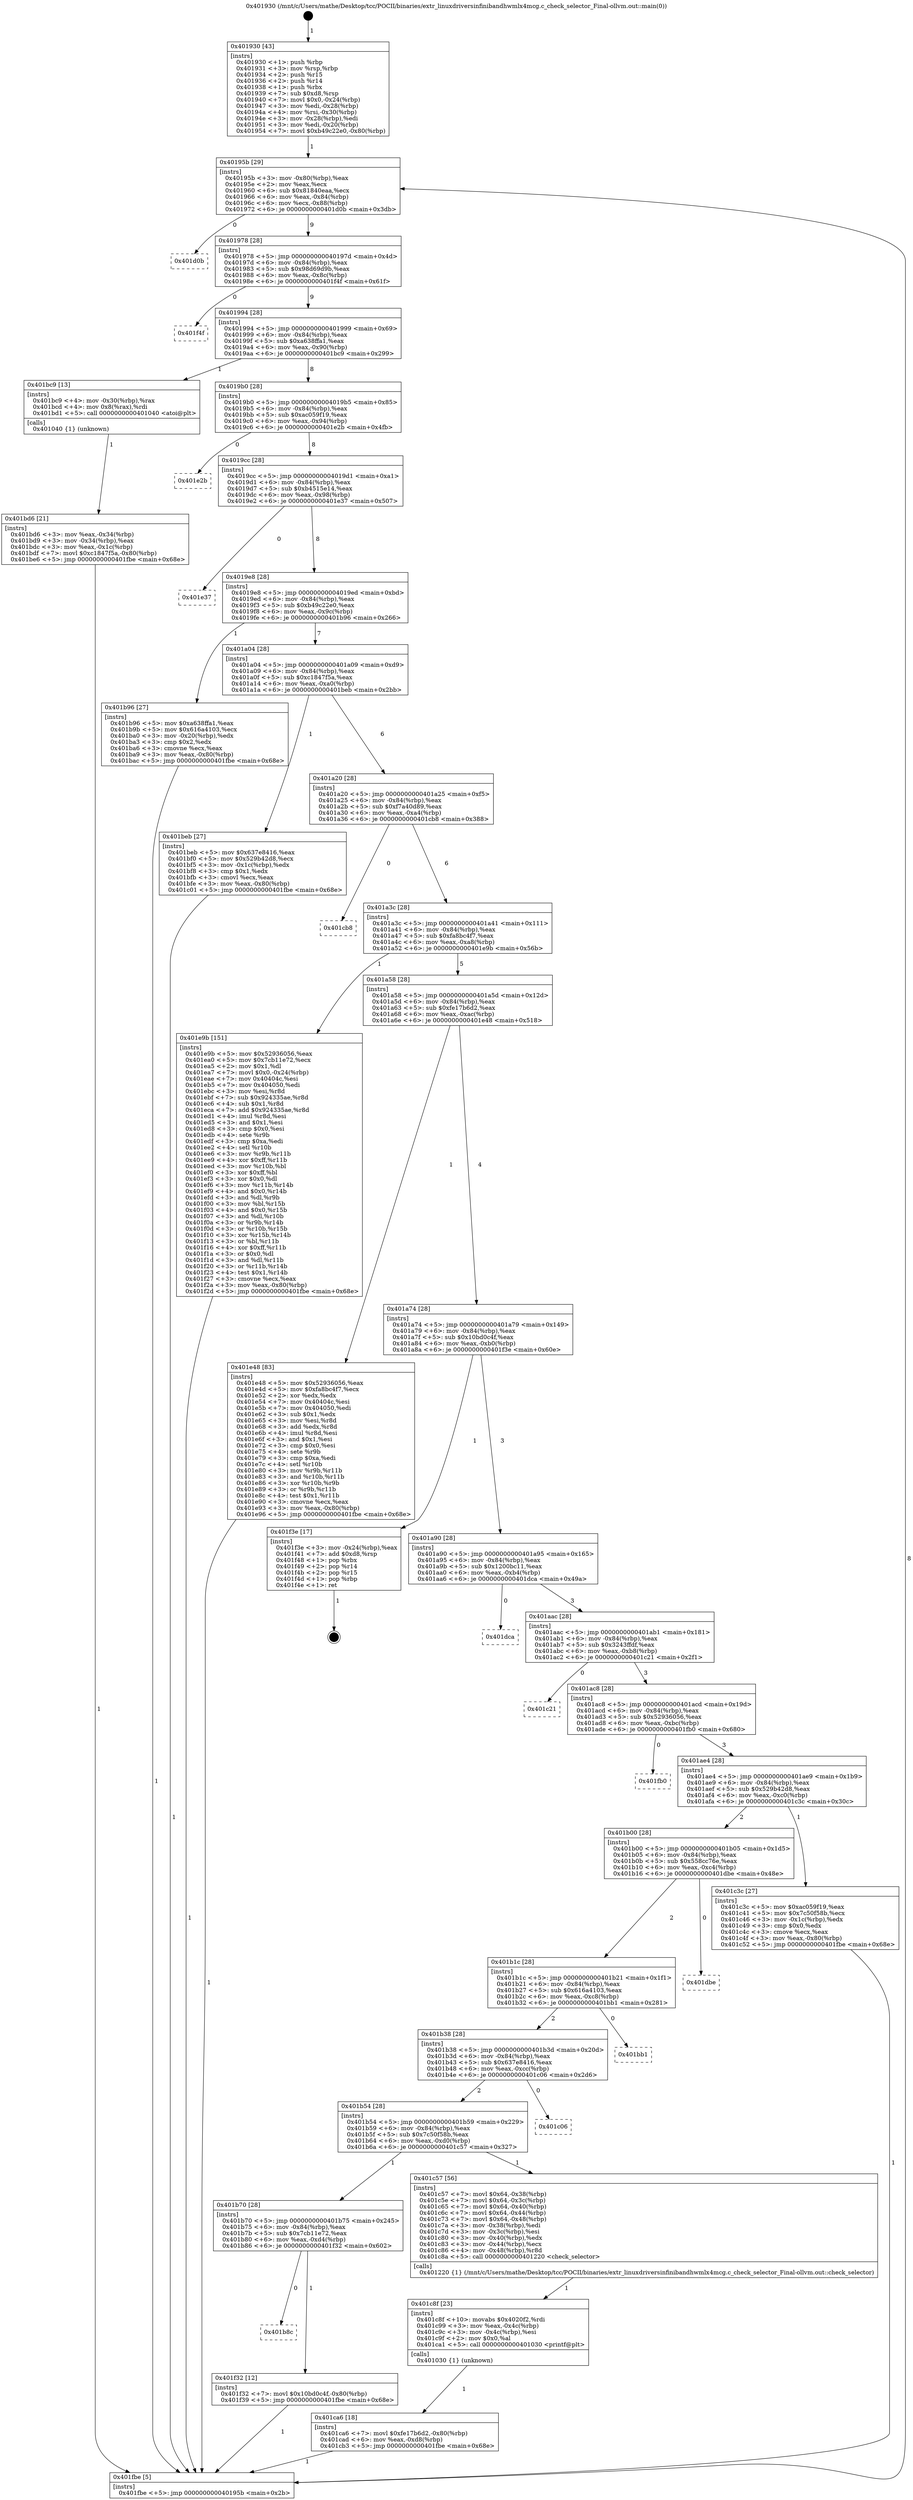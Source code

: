 digraph "0x401930" {
  label = "0x401930 (/mnt/c/Users/mathe/Desktop/tcc/POCII/binaries/extr_linuxdriversinfinibandhwmlx4mcg.c_check_selector_Final-ollvm.out::main(0))"
  labelloc = "t"
  node[shape=record]

  Entry [label="",width=0.3,height=0.3,shape=circle,fillcolor=black,style=filled]
  "0x40195b" [label="{
     0x40195b [29]\l
     | [instrs]\l
     &nbsp;&nbsp;0x40195b \<+3\>: mov -0x80(%rbp),%eax\l
     &nbsp;&nbsp;0x40195e \<+2\>: mov %eax,%ecx\l
     &nbsp;&nbsp;0x401960 \<+6\>: sub $0x81840eaa,%ecx\l
     &nbsp;&nbsp;0x401966 \<+6\>: mov %eax,-0x84(%rbp)\l
     &nbsp;&nbsp;0x40196c \<+6\>: mov %ecx,-0x88(%rbp)\l
     &nbsp;&nbsp;0x401972 \<+6\>: je 0000000000401d0b \<main+0x3db\>\l
  }"]
  "0x401d0b" [label="{
     0x401d0b\l
  }", style=dashed]
  "0x401978" [label="{
     0x401978 [28]\l
     | [instrs]\l
     &nbsp;&nbsp;0x401978 \<+5\>: jmp 000000000040197d \<main+0x4d\>\l
     &nbsp;&nbsp;0x40197d \<+6\>: mov -0x84(%rbp),%eax\l
     &nbsp;&nbsp;0x401983 \<+5\>: sub $0x98d69d9b,%eax\l
     &nbsp;&nbsp;0x401988 \<+6\>: mov %eax,-0x8c(%rbp)\l
     &nbsp;&nbsp;0x40198e \<+6\>: je 0000000000401f4f \<main+0x61f\>\l
  }"]
  Exit [label="",width=0.3,height=0.3,shape=circle,fillcolor=black,style=filled,peripheries=2]
  "0x401f4f" [label="{
     0x401f4f\l
  }", style=dashed]
  "0x401994" [label="{
     0x401994 [28]\l
     | [instrs]\l
     &nbsp;&nbsp;0x401994 \<+5\>: jmp 0000000000401999 \<main+0x69\>\l
     &nbsp;&nbsp;0x401999 \<+6\>: mov -0x84(%rbp),%eax\l
     &nbsp;&nbsp;0x40199f \<+5\>: sub $0xa638ffa1,%eax\l
     &nbsp;&nbsp;0x4019a4 \<+6\>: mov %eax,-0x90(%rbp)\l
     &nbsp;&nbsp;0x4019aa \<+6\>: je 0000000000401bc9 \<main+0x299\>\l
  }"]
  "0x401b8c" [label="{
     0x401b8c\l
  }", style=dashed]
  "0x401bc9" [label="{
     0x401bc9 [13]\l
     | [instrs]\l
     &nbsp;&nbsp;0x401bc9 \<+4\>: mov -0x30(%rbp),%rax\l
     &nbsp;&nbsp;0x401bcd \<+4\>: mov 0x8(%rax),%rdi\l
     &nbsp;&nbsp;0x401bd1 \<+5\>: call 0000000000401040 \<atoi@plt\>\l
     | [calls]\l
     &nbsp;&nbsp;0x401040 \{1\} (unknown)\l
  }"]
  "0x4019b0" [label="{
     0x4019b0 [28]\l
     | [instrs]\l
     &nbsp;&nbsp;0x4019b0 \<+5\>: jmp 00000000004019b5 \<main+0x85\>\l
     &nbsp;&nbsp;0x4019b5 \<+6\>: mov -0x84(%rbp),%eax\l
     &nbsp;&nbsp;0x4019bb \<+5\>: sub $0xac059f19,%eax\l
     &nbsp;&nbsp;0x4019c0 \<+6\>: mov %eax,-0x94(%rbp)\l
     &nbsp;&nbsp;0x4019c6 \<+6\>: je 0000000000401e2b \<main+0x4fb\>\l
  }"]
  "0x401f32" [label="{
     0x401f32 [12]\l
     | [instrs]\l
     &nbsp;&nbsp;0x401f32 \<+7\>: movl $0x10bd0c4f,-0x80(%rbp)\l
     &nbsp;&nbsp;0x401f39 \<+5\>: jmp 0000000000401fbe \<main+0x68e\>\l
  }"]
  "0x401e2b" [label="{
     0x401e2b\l
  }", style=dashed]
  "0x4019cc" [label="{
     0x4019cc [28]\l
     | [instrs]\l
     &nbsp;&nbsp;0x4019cc \<+5\>: jmp 00000000004019d1 \<main+0xa1\>\l
     &nbsp;&nbsp;0x4019d1 \<+6\>: mov -0x84(%rbp),%eax\l
     &nbsp;&nbsp;0x4019d7 \<+5\>: sub $0xb4515e14,%eax\l
     &nbsp;&nbsp;0x4019dc \<+6\>: mov %eax,-0x98(%rbp)\l
     &nbsp;&nbsp;0x4019e2 \<+6\>: je 0000000000401e37 \<main+0x507\>\l
  }"]
  "0x401ca6" [label="{
     0x401ca6 [18]\l
     | [instrs]\l
     &nbsp;&nbsp;0x401ca6 \<+7\>: movl $0xfe17b6d2,-0x80(%rbp)\l
     &nbsp;&nbsp;0x401cad \<+6\>: mov %eax,-0xd8(%rbp)\l
     &nbsp;&nbsp;0x401cb3 \<+5\>: jmp 0000000000401fbe \<main+0x68e\>\l
  }"]
  "0x401e37" [label="{
     0x401e37\l
  }", style=dashed]
  "0x4019e8" [label="{
     0x4019e8 [28]\l
     | [instrs]\l
     &nbsp;&nbsp;0x4019e8 \<+5\>: jmp 00000000004019ed \<main+0xbd\>\l
     &nbsp;&nbsp;0x4019ed \<+6\>: mov -0x84(%rbp),%eax\l
     &nbsp;&nbsp;0x4019f3 \<+5\>: sub $0xb49c22e0,%eax\l
     &nbsp;&nbsp;0x4019f8 \<+6\>: mov %eax,-0x9c(%rbp)\l
     &nbsp;&nbsp;0x4019fe \<+6\>: je 0000000000401b96 \<main+0x266\>\l
  }"]
  "0x401c8f" [label="{
     0x401c8f [23]\l
     | [instrs]\l
     &nbsp;&nbsp;0x401c8f \<+10\>: movabs $0x4020f2,%rdi\l
     &nbsp;&nbsp;0x401c99 \<+3\>: mov %eax,-0x4c(%rbp)\l
     &nbsp;&nbsp;0x401c9c \<+3\>: mov -0x4c(%rbp),%esi\l
     &nbsp;&nbsp;0x401c9f \<+2\>: mov $0x0,%al\l
     &nbsp;&nbsp;0x401ca1 \<+5\>: call 0000000000401030 \<printf@plt\>\l
     | [calls]\l
     &nbsp;&nbsp;0x401030 \{1\} (unknown)\l
  }"]
  "0x401b96" [label="{
     0x401b96 [27]\l
     | [instrs]\l
     &nbsp;&nbsp;0x401b96 \<+5\>: mov $0xa638ffa1,%eax\l
     &nbsp;&nbsp;0x401b9b \<+5\>: mov $0x616a4103,%ecx\l
     &nbsp;&nbsp;0x401ba0 \<+3\>: mov -0x20(%rbp),%edx\l
     &nbsp;&nbsp;0x401ba3 \<+3\>: cmp $0x2,%edx\l
     &nbsp;&nbsp;0x401ba6 \<+3\>: cmovne %ecx,%eax\l
     &nbsp;&nbsp;0x401ba9 \<+3\>: mov %eax,-0x80(%rbp)\l
     &nbsp;&nbsp;0x401bac \<+5\>: jmp 0000000000401fbe \<main+0x68e\>\l
  }"]
  "0x401a04" [label="{
     0x401a04 [28]\l
     | [instrs]\l
     &nbsp;&nbsp;0x401a04 \<+5\>: jmp 0000000000401a09 \<main+0xd9\>\l
     &nbsp;&nbsp;0x401a09 \<+6\>: mov -0x84(%rbp),%eax\l
     &nbsp;&nbsp;0x401a0f \<+5\>: sub $0xc1847f5a,%eax\l
     &nbsp;&nbsp;0x401a14 \<+6\>: mov %eax,-0xa0(%rbp)\l
     &nbsp;&nbsp;0x401a1a \<+6\>: je 0000000000401beb \<main+0x2bb\>\l
  }"]
  "0x401fbe" [label="{
     0x401fbe [5]\l
     | [instrs]\l
     &nbsp;&nbsp;0x401fbe \<+5\>: jmp 000000000040195b \<main+0x2b\>\l
  }"]
  "0x401930" [label="{
     0x401930 [43]\l
     | [instrs]\l
     &nbsp;&nbsp;0x401930 \<+1\>: push %rbp\l
     &nbsp;&nbsp;0x401931 \<+3\>: mov %rsp,%rbp\l
     &nbsp;&nbsp;0x401934 \<+2\>: push %r15\l
     &nbsp;&nbsp;0x401936 \<+2\>: push %r14\l
     &nbsp;&nbsp;0x401938 \<+1\>: push %rbx\l
     &nbsp;&nbsp;0x401939 \<+7\>: sub $0xd8,%rsp\l
     &nbsp;&nbsp;0x401940 \<+7\>: movl $0x0,-0x24(%rbp)\l
     &nbsp;&nbsp;0x401947 \<+3\>: mov %edi,-0x28(%rbp)\l
     &nbsp;&nbsp;0x40194a \<+4\>: mov %rsi,-0x30(%rbp)\l
     &nbsp;&nbsp;0x40194e \<+3\>: mov -0x28(%rbp),%edi\l
     &nbsp;&nbsp;0x401951 \<+3\>: mov %edi,-0x20(%rbp)\l
     &nbsp;&nbsp;0x401954 \<+7\>: movl $0xb49c22e0,-0x80(%rbp)\l
  }"]
  "0x401bd6" [label="{
     0x401bd6 [21]\l
     | [instrs]\l
     &nbsp;&nbsp;0x401bd6 \<+3\>: mov %eax,-0x34(%rbp)\l
     &nbsp;&nbsp;0x401bd9 \<+3\>: mov -0x34(%rbp),%eax\l
     &nbsp;&nbsp;0x401bdc \<+3\>: mov %eax,-0x1c(%rbp)\l
     &nbsp;&nbsp;0x401bdf \<+7\>: movl $0xc1847f5a,-0x80(%rbp)\l
     &nbsp;&nbsp;0x401be6 \<+5\>: jmp 0000000000401fbe \<main+0x68e\>\l
  }"]
  "0x401b70" [label="{
     0x401b70 [28]\l
     | [instrs]\l
     &nbsp;&nbsp;0x401b70 \<+5\>: jmp 0000000000401b75 \<main+0x245\>\l
     &nbsp;&nbsp;0x401b75 \<+6\>: mov -0x84(%rbp),%eax\l
     &nbsp;&nbsp;0x401b7b \<+5\>: sub $0x7cb11e72,%eax\l
     &nbsp;&nbsp;0x401b80 \<+6\>: mov %eax,-0xd4(%rbp)\l
     &nbsp;&nbsp;0x401b86 \<+6\>: je 0000000000401f32 \<main+0x602\>\l
  }"]
  "0x401beb" [label="{
     0x401beb [27]\l
     | [instrs]\l
     &nbsp;&nbsp;0x401beb \<+5\>: mov $0x637e8416,%eax\l
     &nbsp;&nbsp;0x401bf0 \<+5\>: mov $0x529b42d8,%ecx\l
     &nbsp;&nbsp;0x401bf5 \<+3\>: mov -0x1c(%rbp),%edx\l
     &nbsp;&nbsp;0x401bf8 \<+3\>: cmp $0x1,%edx\l
     &nbsp;&nbsp;0x401bfb \<+3\>: cmovl %ecx,%eax\l
     &nbsp;&nbsp;0x401bfe \<+3\>: mov %eax,-0x80(%rbp)\l
     &nbsp;&nbsp;0x401c01 \<+5\>: jmp 0000000000401fbe \<main+0x68e\>\l
  }"]
  "0x401a20" [label="{
     0x401a20 [28]\l
     | [instrs]\l
     &nbsp;&nbsp;0x401a20 \<+5\>: jmp 0000000000401a25 \<main+0xf5\>\l
     &nbsp;&nbsp;0x401a25 \<+6\>: mov -0x84(%rbp),%eax\l
     &nbsp;&nbsp;0x401a2b \<+5\>: sub $0xf7a40d89,%eax\l
     &nbsp;&nbsp;0x401a30 \<+6\>: mov %eax,-0xa4(%rbp)\l
     &nbsp;&nbsp;0x401a36 \<+6\>: je 0000000000401cb8 \<main+0x388\>\l
  }"]
  "0x401c57" [label="{
     0x401c57 [56]\l
     | [instrs]\l
     &nbsp;&nbsp;0x401c57 \<+7\>: movl $0x64,-0x38(%rbp)\l
     &nbsp;&nbsp;0x401c5e \<+7\>: movl $0x64,-0x3c(%rbp)\l
     &nbsp;&nbsp;0x401c65 \<+7\>: movl $0x64,-0x40(%rbp)\l
     &nbsp;&nbsp;0x401c6c \<+7\>: movl $0x64,-0x44(%rbp)\l
     &nbsp;&nbsp;0x401c73 \<+7\>: movl $0x64,-0x48(%rbp)\l
     &nbsp;&nbsp;0x401c7a \<+3\>: mov -0x38(%rbp),%edi\l
     &nbsp;&nbsp;0x401c7d \<+3\>: mov -0x3c(%rbp),%esi\l
     &nbsp;&nbsp;0x401c80 \<+3\>: mov -0x40(%rbp),%edx\l
     &nbsp;&nbsp;0x401c83 \<+3\>: mov -0x44(%rbp),%ecx\l
     &nbsp;&nbsp;0x401c86 \<+4\>: mov -0x48(%rbp),%r8d\l
     &nbsp;&nbsp;0x401c8a \<+5\>: call 0000000000401220 \<check_selector\>\l
     | [calls]\l
     &nbsp;&nbsp;0x401220 \{1\} (/mnt/c/Users/mathe/Desktop/tcc/POCII/binaries/extr_linuxdriversinfinibandhwmlx4mcg.c_check_selector_Final-ollvm.out::check_selector)\l
  }"]
  "0x401cb8" [label="{
     0x401cb8\l
  }", style=dashed]
  "0x401a3c" [label="{
     0x401a3c [28]\l
     | [instrs]\l
     &nbsp;&nbsp;0x401a3c \<+5\>: jmp 0000000000401a41 \<main+0x111\>\l
     &nbsp;&nbsp;0x401a41 \<+6\>: mov -0x84(%rbp),%eax\l
     &nbsp;&nbsp;0x401a47 \<+5\>: sub $0xfa8bc4f7,%eax\l
     &nbsp;&nbsp;0x401a4c \<+6\>: mov %eax,-0xa8(%rbp)\l
     &nbsp;&nbsp;0x401a52 \<+6\>: je 0000000000401e9b \<main+0x56b\>\l
  }"]
  "0x401b54" [label="{
     0x401b54 [28]\l
     | [instrs]\l
     &nbsp;&nbsp;0x401b54 \<+5\>: jmp 0000000000401b59 \<main+0x229\>\l
     &nbsp;&nbsp;0x401b59 \<+6\>: mov -0x84(%rbp),%eax\l
     &nbsp;&nbsp;0x401b5f \<+5\>: sub $0x7c50f58b,%eax\l
     &nbsp;&nbsp;0x401b64 \<+6\>: mov %eax,-0xd0(%rbp)\l
     &nbsp;&nbsp;0x401b6a \<+6\>: je 0000000000401c57 \<main+0x327\>\l
  }"]
  "0x401e9b" [label="{
     0x401e9b [151]\l
     | [instrs]\l
     &nbsp;&nbsp;0x401e9b \<+5\>: mov $0x52936056,%eax\l
     &nbsp;&nbsp;0x401ea0 \<+5\>: mov $0x7cb11e72,%ecx\l
     &nbsp;&nbsp;0x401ea5 \<+2\>: mov $0x1,%dl\l
     &nbsp;&nbsp;0x401ea7 \<+7\>: movl $0x0,-0x24(%rbp)\l
     &nbsp;&nbsp;0x401eae \<+7\>: mov 0x40404c,%esi\l
     &nbsp;&nbsp;0x401eb5 \<+7\>: mov 0x404050,%edi\l
     &nbsp;&nbsp;0x401ebc \<+3\>: mov %esi,%r8d\l
     &nbsp;&nbsp;0x401ebf \<+7\>: sub $0x924335ae,%r8d\l
     &nbsp;&nbsp;0x401ec6 \<+4\>: sub $0x1,%r8d\l
     &nbsp;&nbsp;0x401eca \<+7\>: add $0x924335ae,%r8d\l
     &nbsp;&nbsp;0x401ed1 \<+4\>: imul %r8d,%esi\l
     &nbsp;&nbsp;0x401ed5 \<+3\>: and $0x1,%esi\l
     &nbsp;&nbsp;0x401ed8 \<+3\>: cmp $0x0,%esi\l
     &nbsp;&nbsp;0x401edb \<+4\>: sete %r9b\l
     &nbsp;&nbsp;0x401edf \<+3\>: cmp $0xa,%edi\l
     &nbsp;&nbsp;0x401ee2 \<+4\>: setl %r10b\l
     &nbsp;&nbsp;0x401ee6 \<+3\>: mov %r9b,%r11b\l
     &nbsp;&nbsp;0x401ee9 \<+4\>: xor $0xff,%r11b\l
     &nbsp;&nbsp;0x401eed \<+3\>: mov %r10b,%bl\l
     &nbsp;&nbsp;0x401ef0 \<+3\>: xor $0xff,%bl\l
     &nbsp;&nbsp;0x401ef3 \<+3\>: xor $0x0,%dl\l
     &nbsp;&nbsp;0x401ef6 \<+3\>: mov %r11b,%r14b\l
     &nbsp;&nbsp;0x401ef9 \<+4\>: and $0x0,%r14b\l
     &nbsp;&nbsp;0x401efd \<+3\>: and %dl,%r9b\l
     &nbsp;&nbsp;0x401f00 \<+3\>: mov %bl,%r15b\l
     &nbsp;&nbsp;0x401f03 \<+4\>: and $0x0,%r15b\l
     &nbsp;&nbsp;0x401f07 \<+3\>: and %dl,%r10b\l
     &nbsp;&nbsp;0x401f0a \<+3\>: or %r9b,%r14b\l
     &nbsp;&nbsp;0x401f0d \<+3\>: or %r10b,%r15b\l
     &nbsp;&nbsp;0x401f10 \<+3\>: xor %r15b,%r14b\l
     &nbsp;&nbsp;0x401f13 \<+3\>: or %bl,%r11b\l
     &nbsp;&nbsp;0x401f16 \<+4\>: xor $0xff,%r11b\l
     &nbsp;&nbsp;0x401f1a \<+3\>: or $0x0,%dl\l
     &nbsp;&nbsp;0x401f1d \<+3\>: and %dl,%r11b\l
     &nbsp;&nbsp;0x401f20 \<+3\>: or %r11b,%r14b\l
     &nbsp;&nbsp;0x401f23 \<+4\>: test $0x1,%r14b\l
     &nbsp;&nbsp;0x401f27 \<+3\>: cmovne %ecx,%eax\l
     &nbsp;&nbsp;0x401f2a \<+3\>: mov %eax,-0x80(%rbp)\l
     &nbsp;&nbsp;0x401f2d \<+5\>: jmp 0000000000401fbe \<main+0x68e\>\l
  }"]
  "0x401a58" [label="{
     0x401a58 [28]\l
     | [instrs]\l
     &nbsp;&nbsp;0x401a58 \<+5\>: jmp 0000000000401a5d \<main+0x12d\>\l
     &nbsp;&nbsp;0x401a5d \<+6\>: mov -0x84(%rbp),%eax\l
     &nbsp;&nbsp;0x401a63 \<+5\>: sub $0xfe17b6d2,%eax\l
     &nbsp;&nbsp;0x401a68 \<+6\>: mov %eax,-0xac(%rbp)\l
     &nbsp;&nbsp;0x401a6e \<+6\>: je 0000000000401e48 \<main+0x518\>\l
  }"]
  "0x401c06" [label="{
     0x401c06\l
  }", style=dashed]
  "0x401e48" [label="{
     0x401e48 [83]\l
     | [instrs]\l
     &nbsp;&nbsp;0x401e48 \<+5\>: mov $0x52936056,%eax\l
     &nbsp;&nbsp;0x401e4d \<+5\>: mov $0xfa8bc4f7,%ecx\l
     &nbsp;&nbsp;0x401e52 \<+2\>: xor %edx,%edx\l
     &nbsp;&nbsp;0x401e54 \<+7\>: mov 0x40404c,%esi\l
     &nbsp;&nbsp;0x401e5b \<+7\>: mov 0x404050,%edi\l
     &nbsp;&nbsp;0x401e62 \<+3\>: sub $0x1,%edx\l
     &nbsp;&nbsp;0x401e65 \<+3\>: mov %esi,%r8d\l
     &nbsp;&nbsp;0x401e68 \<+3\>: add %edx,%r8d\l
     &nbsp;&nbsp;0x401e6b \<+4\>: imul %r8d,%esi\l
     &nbsp;&nbsp;0x401e6f \<+3\>: and $0x1,%esi\l
     &nbsp;&nbsp;0x401e72 \<+3\>: cmp $0x0,%esi\l
     &nbsp;&nbsp;0x401e75 \<+4\>: sete %r9b\l
     &nbsp;&nbsp;0x401e79 \<+3\>: cmp $0xa,%edi\l
     &nbsp;&nbsp;0x401e7c \<+4\>: setl %r10b\l
     &nbsp;&nbsp;0x401e80 \<+3\>: mov %r9b,%r11b\l
     &nbsp;&nbsp;0x401e83 \<+3\>: and %r10b,%r11b\l
     &nbsp;&nbsp;0x401e86 \<+3\>: xor %r10b,%r9b\l
     &nbsp;&nbsp;0x401e89 \<+3\>: or %r9b,%r11b\l
     &nbsp;&nbsp;0x401e8c \<+4\>: test $0x1,%r11b\l
     &nbsp;&nbsp;0x401e90 \<+3\>: cmovne %ecx,%eax\l
     &nbsp;&nbsp;0x401e93 \<+3\>: mov %eax,-0x80(%rbp)\l
     &nbsp;&nbsp;0x401e96 \<+5\>: jmp 0000000000401fbe \<main+0x68e\>\l
  }"]
  "0x401a74" [label="{
     0x401a74 [28]\l
     | [instrs]\l
     &nbsp;&nbsp;0x401a74 \<+5\>: jmp 0000000000401a79 \<main+0x149\>\l
     &nbsp;&nbsp;0x401a79 \<+6\>: mov -0x84(%rbp),%eax\l
     &nbsp;&nbsp;0x401a7f \<+5\>: sub $0x10bd0c4f,%eax\l
     &nbsp;&nbsp;0x401a84 \<+6\>: mov %eax,-0xb0(%rbp)\l
     &nbsp;&nbsp;0x401a8a \<+6\>: je 0000000000401f3e \<main+0x60e\>\l
  }"]
  "0x401b38" [label="{
     0x401b38 [28]\l
     | [instrs]\l
     &nbsp;&nbsp;0x401b38 \<+5\>: jmp 0000000000401b3d \<main+0x20d\>\l
     &nbsp;&nbsp;0x401b3d \<+6\>: mov -0x84(%rbp),%eax\l
     &nbsp;&nbsp;0x401b43 \<+5\>: sub $0x637e8416,%eax\l
     &nbsp;&nbsp;0x401b48 \<+6\>: mov %eax,-0xcc(%rbp)\l
     &nbsp;&nbsp;0x401b4e \<+6\>: je 0000000000401c06 \<main+0x2d6\>\l
  }"]
  "0x401f3e" [label="{
     0x401f3e [17]\l
     | [instrs]\l
     &nbsp;&nbsp;0x401f3e \<+3\>: mov -0x24(%rbp),%eax\l
     &nbsp;&nbsp;0x401f41 \<+7\>: add $0xd8,%rsp\l
     &nbsp;&nbsp;0x401f48 \<+1\>: pop %rbx\l
     &nbsp;&nbsp;0x401f49 \<+2\>: pop %r14\l
     &nbsp;&nbsp;0x401f4b \<+2\>: pop %r15\l
     &nbsp;&nbsp;0x401f4d \<+1\>: pop %rbp\l
     &nbsp;&nbsp;0x401f4e \<+1\>: ret\l
  }"]
  "0x401a90" [label="{
     0x401a90 [28]\l
     | [instrs]\l
     &nbsp;&nbsp;0x401a90 \<+5\>: jmp 0000000000401a95 \<main+0x165\>\l
     &nbsp;&nbsp;0x401a95 \<+6\>: mov -0x84(%rbp),%eax\l
     &nbsp;&nbsp;0x401a9b \<+5\>: sub $0x1200bc11,%eax\l
     &nbsp;&nbsp;0x401aa0 \<+6\>: mov %eax,-0xb4(%rbp)\l
     &nbsp;&nbsp;0x401aa6 \<+6\>: je 0000000000401dca \<main+0x49a\>\l
  }"]
  "0x401bb1" [label="{
     0x401bb1\l
  }", style=dashed]
  "0x401dca" [label="{
     0x401dca\l
  }", style=dashed]
  "0x401aac" [label="{
     0x401aac [28]\l
     | [instrs]\l
     &nbsp;&nbsp;0x401aac \<+5\>: jmp 0000000000401ab1 \<main+0x181\>\l
     &nbsp;&nbsp;0x401ab1 \<+6\>: mov -0x84(%rbp),%eax\l
     &nbsp;&nbsp;0x401ab7 \<+5\>: sub $0x3243ffdf,%eax\l
     &nbsp;&nbsp;0x401abc \<+6\>: mov %eax,-0xb8(%rbp)\l
     &nbsp;&nbsp;0x401ac2 \<+6\>: je 0000000000401c21 \<main+0x2f1\>\l
  }"]
  "0x401b1c" [label="{
     0x401b1c [28]\l
     | [instrs]\l
     &nbsp;&nbsp;0x401b1c \<+5\>: jmp 0000000000401b21 \<main+0x1f1\>\l
     &nbsp;&nbsp;0x401b21 \<+6\>: mov -0x84(%rbp),%eax\l
     &nbsp;&nbsp;0x401b27 \<+5\>: sub $0x616a4103,%eax\l
     &nbsp;&nbsp;0x401b2c \<+6\>: mov %eax,-0xc8(%rbp)\l
     &nbsp;&nbsp;0x401b32 \<+6\>: je 0000000000401bb1 \<main+0x281\>\l
  }"]
  "0x401c21" [label="{
     0x401c21\l
  }", style=dashed]
  "0x401ac8" [label="{
     0x401ac8 [28]\l
     | [instrs]\l
     &nbsp;&nbsp;0x401ac8 \<+5\>: jmp 0000000000401acd \<main+0x19d\>\l
     &nbsp;&nbsp;0x401acd \<+6\>: mov -0x84(%rbp),%eax\l
     &nbsp;&nbsp;0x401ad3 \<+5\>: sub $0x52936056,%eax\l
     &nbsp;&nbsp;0x401ad8 \<+6\>: mov %eax,-0xbc(%rbp)\l
     &nbsp;&nbsp;0x401ade \<+6\>: je 0000000000401fb0 \<main+0x680\>\l
  }"]
  "0x401dbe" [label="{
     0x401dbe\l
  }", style=dashed]
  "0x401fb0" [label="{
     0x401fb0\l
  }", style=dashed]
  "0x401ae4" [label="{
     0x401ae4 [28]\l
     | [instrs]\l
     &nbsp;&nbsp;0x401ae4 \<+5\>: jmp 0000000000401ae9 \<main+0x1b9\>\l
     &nbsp;&nbsp;0x401ae9 \<+6\>: mov -0x84(%rbp),%eax\l
     &nbsp;&nbsp;0x401aef \<+5\>: sub $0x529b42d8,%eax\l
     &nbsp;&nbsp;0x401af4 \<+6\>: mov %eax,-0xc0(%rbp)\l
     &nbsp;&nbsp;0x401afa \<+6\>: je 0000000000401c3c \<main+0x30c\>\l
  }"]
  "0x401b00" [label="{
     0x401b00 [28]\l
     | [instrs]\l
     &nbsp;&nbsp;0x401b00 \<+5\>: jmp 0000000000401b05 \<main+0x1d5\>\l
     &nbsp;&nbsp;0x401b05 \<+6\>: mov -0x84(%rbp),%eax\l
     &nbsp;&nbsp;0x401b0b \<+5\>: sub $0x558cc76e,%eax\l
     &nbsp;&nbsp;0x401b10 \<+6\>: mov %eax,-0xc4(%rbp)\l
     &nbsp;&nbsp;0x401b16 \<+6\>: je 0000000000401dbe \<main+0x48e\>\l
  }"]
  "0x401c3c" [label="{
     0x401c3c [27]\l
     | [instrs]\l
     &nbsp;&nbsp;0x401c3c \<+5\>: mov $0xac059f19,%eax\l
     &nbsp;&nbsp;0x401c41 \<+5\>: mov $0x7c50f58b,%ecx\l
     &nbsp;&nbsp;0x401c46 \<+3\>: mov -0x1c(%rbp),%edx\l
     &nbsp;&nbsp;0x401c49 \<+3\>: cmp $0x0,%edx\l
     &nbsp;&nbsp;0x401c4c \<+3\>: cmove %ecx,%eax\l
     &nbsp;&nbsp;0x401c4f \<+3\>: mov %eax,-0x80(%rbp)\l
     &nbsp;&nbsp;0x401c52 \<+5\>: jmp 0000000000401fbe \<main+0x68e\>\l
  }"]
  Entry -> "0x401930" [label=" 1"]
  "0x40195b" -> "0x401d0b" [label=" 0"]
  "0x40195b" -> "0x401978" [label=" 9"]
  "0x401f3e" -> Exit [label=" 1"]
  "0x401978" -> "0x401f4f" [label=" 0"]
  "0x401978" -> "0x401994" [label=" 9"]
  "0x401f32" -> "0x401fbe" [label=" 1"]
  "0x401994" -> "0x401bc9" [label=" 1"]
  "0x401994" -> "0x4019b0" [label=" 8"]
  "0x401b70" -> "0x401b8c" [label=" 0"]
  "0x4019b0" -> "0x401e2b" [label=" 0"]
  "0x4019b0" -> "0x4019cc" [label=" 8"]
  "0x401b70" -> "0x401f32" [label=" 1"]
  "0x4019cc" -> "0x401e37" [label=" 0"]
  "0x4019cc" -> "0x4019e8" [label=" 8"]
  "0x401e9b" -> "0x401fbe" [label=" 1"]
  "0x4019e8" -> "0x401b96" [label=" 1"]
  "0x4019e8" -> "0x401a04" [label=" 7"]
  "0x401b96" -> "0x401fbe" [label=" 1"]
  "0x401930" -> "0x40195b" [label=" 1"]
  "0x401fbe" -> "0x40195b" [label=" 8"]
  "0x401bc9" -> "0x401bd6" [label=" 1"]
  "0x401bd6" -> "0x401fbe" [label=" 1"]
  "0x401e48" -> "0x401fbe" [label=" 1"]
  "0x401a04" -> "0x401beb" [label=" 1"]
  "0x401a04" -> "0x401a20" [label=" 6"]
  "0x401beb" -> "0x401fbe" [label=" 1"]
  "0x401ca6" -> "0x401fbe" [label=" 1"]
  "0x401a20" -> "0x401cb8" [label=" 0"]
  "0x401a20" -> "0x401a3c" [label=" 6"]
  "0x401c8f" -> "0x401ca6" [label=" 1"]
  "0x401a3c" -> "0x401e9b" [label=" 1"]
  "0x401a3c" -> "0x401a58" [label=" 5"]
  "0x401b54" -> "0x401b70" [label=" 1"]
  "0x401a58" -> "0x401e48" [label=" 1"]
  "0x401a58" -> "0x401a74" [label=" 4"]
  "0x401b54" -> "0x401c57" [label=" 1"]
  "0x401a74" -> "0x401f3e" [label=" 1"]
  "0x401a74" -> "0x401a90" [label=" 3"]
  "0x401b38" -> "0x401b54" [label=" 2"]
  "0x401a90" -> "0x401dca" [label=" 0"]
  "0x401a90" -> "0x401aac" [label=" 3"]
  "0x401b38" -> "0x401c06" [label=" 0"]
  "0x401aac" -> "0x401c21" [label=" 0"]
  "0x401aac" -> "0x401ac8" [label=" 3"]
  "0x401b1c" -> "0x401b38" [label=" 2"]
  "0x401ac8" -> "0x401fb0" [label=" 0"]
  "0x401ac8" -> "0x401ae4" [label=" 3"]
  "0x401b1c" -> "0x401bb1" [label=" 0"]
  "0x401ae4" -> "0x401c3c" [label=" 1"]
  "0x401ae4" -> "0x401b00" [label=" 2"]
  "0x401c3c" -> "0x401fbe" [label=" 1"]
  "0x401c57" -> "0x401c8f" [label=" 1"]
  "0x401b00" -> "0x401dbe" [label=" 0"]
  "0x401b00" -> "0x401b1c" [label=" 2"]
}
